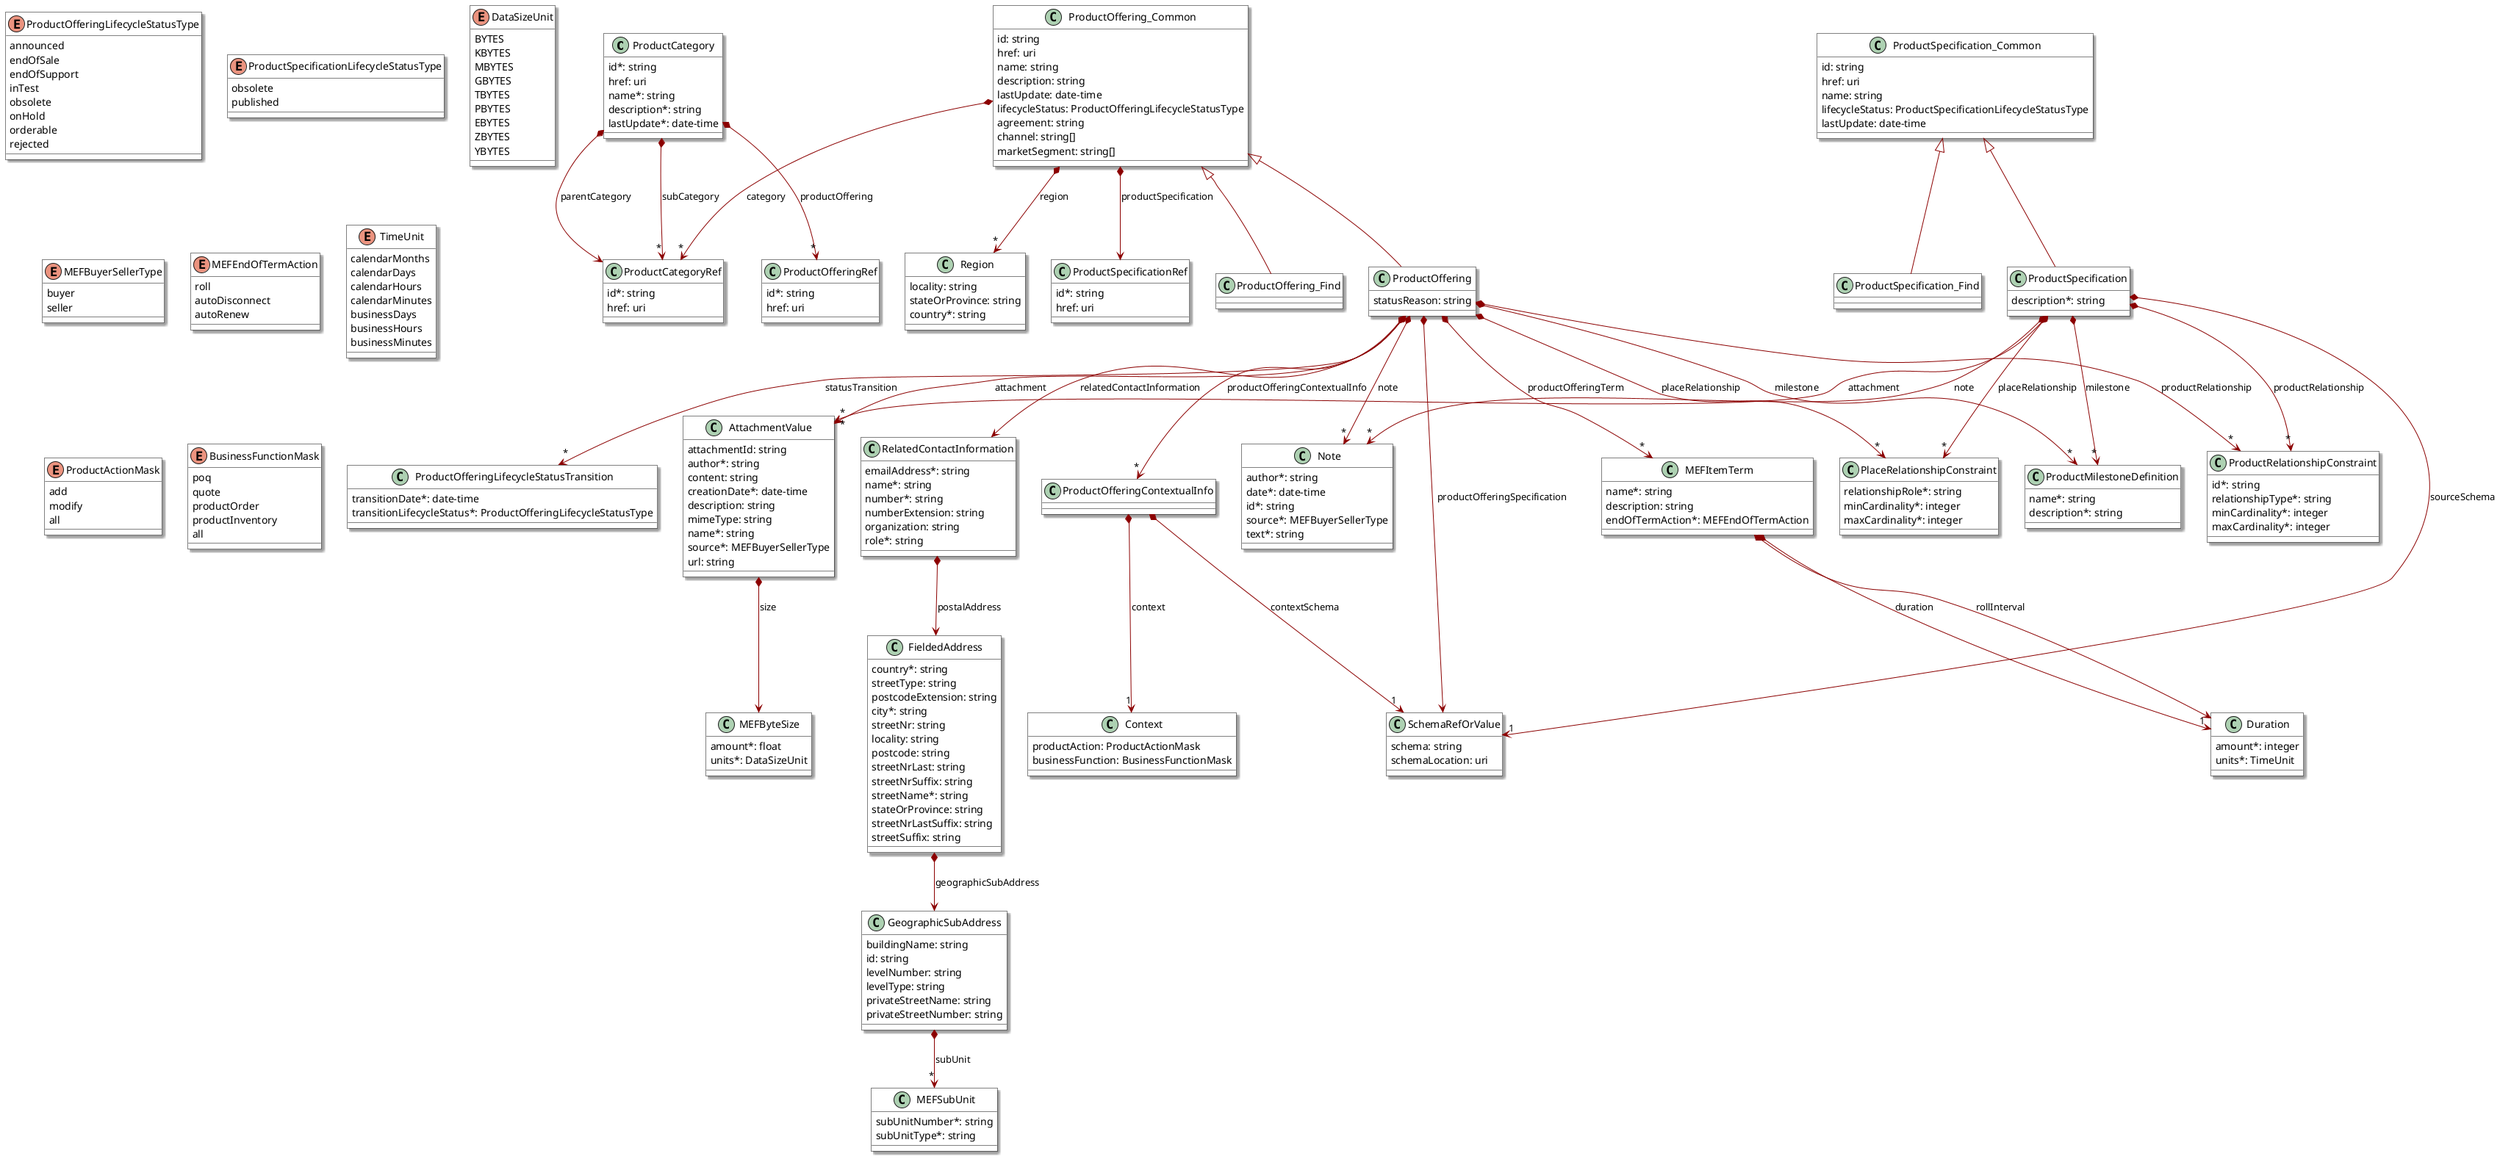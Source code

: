 @startuml
skinparam {
    ClassBackgroundColor White
    ClassBorderColor Black
    shadowing true
    RoundCorner 0
    LineColor DarkRed
    ArrowColor DarkRed
    ArrowThickness 1
}

class ProductCategory {

    id*: string
    href: uri
    name*: string
    description*: string
    lastUpdate*: date-time
}

ProductCategory *--> ProductCategoryRef : parentCategory
ProductCategory *-->"*" ProductCategoryRef : subCategory
ProductCategory *-->"*" ProductOfferingRef : productOffering


class ProductCategoryRef {

    id*: string
    href: uri
}



class ProductOfferingRef {

    id*: string
    href: uri
}



class ProductOffering_Common {

    id: string
    href: uri
    name: string
    description: string
    lastUpdate: date-time
    lifecycleStatus: ProductOfferingLifecycleStatusType
    agreement: string
    channel: string[]
    marketSegment: string[]
}

ProductOffering_Common *-->"*" Region : region
ProductOffering_Common *-->"*" ProductCategoryRef : category
ProductOffering_Common *--> ProductSpecificationRef : productSpecification


class ProductOffering_Find {

}
ProductOffering_Common <|-- ProductOffering_Find



class ProductOffering {

    statusReason: string
}
ProductOffering_Common <|-- ProductOffering

ProductOffering *-->"*" ProductOfferingLifecycleStatusTransition : statusTransition
ProductOffering *-->"*" AttachmentValue : attachment
ProductOffering *--> RelatedContactInformation : relatedContactInformation
ProductOffering *-->"*" MEFItemTerm : productOfferingTerm
ProductOffering *-->"*" ProductMilestoneDefinition : milestone
ProductOffering *-->"*" Note : note
ProductOffering *--> SchemaRefOrValue : productOfferingSpecification
ProductOffering *-->"*" ProductOfferingContextualInfo : productOfferingContextualInfo
ProductOffering *-->"*" ProductRelationshipConstraint : productRelationship
ProductOffering *-->"*" PlaceRelationshipConstraint : placeRelationship


enum ProductOfferingLifecycleStatusType {

    announced
    endOfSale
    endOfSupport
    inTest
    obsolete
    onHold
    orderable
    rejected
}
class PlaceRelationshipConstraint {

    relationshipRole*: string
    minCardinality*: integer
    maxCardinality*: integer
}



class ProductRelationshipConstraint {

    id*: string
    relationshipType*: string
    minCardinality*: integer
    maxCardinality*: integer
}



enum ProductSpecificationLifecycleStatusType {

    obsolete
    published
}
class ProductOfferingLifecycleStatusTransition {

    transitionDate*: date-time
    transitionLifecycleStatus*: ProductOfferingLifecycleStatusType
}



class AttachmentValue {

    attachmentId: string
    author*: string
    content: string
    creationDate*: date-time
    description: string
    mimeType: string
    name*: string
    source*: MEFBuyerSellerType
    url: string
}

AttachmentValue *--> MEFByteSize : size


enum DataSizeUnit {

    BYTES
    KBYTES
    MBYTES
    GBYTES
    TBYTES
    PBYTES
    EBYTES
    ZBYTES
    YBYTES
}
enum MEFBuyerSellerType {

    buyer
    seller
}
class MEFByteSize {

    amount*: float
    units*: DataSizeUnit
}



class RelatedContactInformation {

    emailAddress*: string
    name*: string
    number*: string
    numberExtension: string
    organization: string
    role*: string
}

RelatedContactInformation *--> FieldedAddress : postalAddress


class FieldedAddress {

    country*: string
    streetType: string
    postcodeExtension: string
    city*: string
    streetNr: string
    locality: string
    postcode: string
    streetNrLast: string
    streetNrSuffix: string
    streetName*: string
    stateOrProvince: string
    streetNrLastSuffix: string
    streetSuffix: string
}

FieldedAddress *--> GeographicSubAddress : geographicSubAddress


class GeographicSubAddress {

    buildingName: string
    id: string
    levelNumber: string
    levelType: string
    privateStreetName: string
    privateStreetNumber: string
}

GeographicSubAddress *-->"*" MEFSubUnit : subUnit


class MEFSubUnit {

    subUnitNumber*: string
    subUnitType*: string
}



class Region {

    locality: string
    stateOrProvince: string
    country*: string
}



class MEFItemTerm {

    name*: string
    description: string
    endOfTermAction*: MEFEndOfTermAction
}

MEFItemTerm *-->"1" Duration : duration
MEFItemTerm *--> Duration : rollInterval


class Duration {

    amount*: integer
    units*: TimeUnit
}



enum MEFEndOfTermAction {

    roll
    autoDisconnect
    autoRenew
}
class ProductMilestoneDefinition {

    name*: string
    description*: string
}



enum TimeUnit {

    calendarMonths
    calendarDays
    calendarHours
    calendarMinutes
    businessDays
    businessHours
    businessMinutes
}
class Note {

    author*: string
    date*: date-time
    id*: string
    source*: MEFBuyerSellerType
    text*: string
}



class ProductSpecificationRef {

    id*: string
    href: uri
}



class ProductOfferingContextualInfo {

}

ProductOfferingContextualInfo *-->"1" SchemaRefOrValue : contextSchema
ProductOfferingContextualInfo *-->"1" Context : context


class SchemaRefOrValue {

    schema: string
    schemaLocation: uri
}



class Context {

    productAction: ProductActionMask
    businessFunction: BusinessFunctionMask
}



enum ProductActionMask {

    add
    modify
    all
}
enum BusinessFunctionMask {

    poq
    quote
    productOrder
    productInventory
    all
}
class ProductSpecification_Common {

    id: string
    href: uri
    name: string
    lifecycleStatus: ProductSpecificationLifecycleStatusType
    lastUpdate: date-time
}



class ProductSpecification_Find {

}
ProductSpecification_Common <|-- ProductSpecification_Find



class ProductSpecification {

    description*: string
}
ProductSpecification_Common <|-- ProductSpecification

ProductSpecification *-->"*" AttachmentValue : attachment
ProductSpecification *-->"*" ProductRelationshipConstraint : productRelationship
ProductSpecification *-->"*" PlaceRelationshipConstraint : placeRelationship
ProductSpecification *-->"*" ProductMilestoneDefinition : milestone
ProductSpecification *-->"*" Note : note
ProductSpecification *-->"1" SchemaRefOrValue : sourceSchema


@enduml
